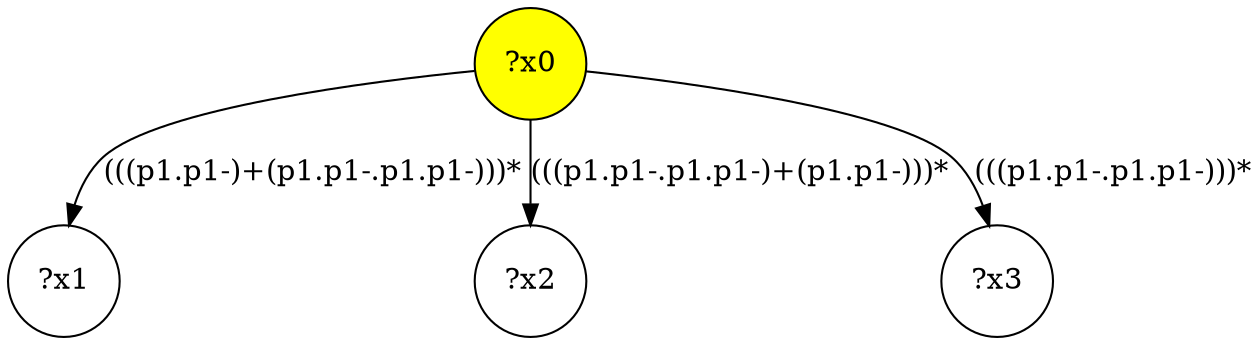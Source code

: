 digraph g {
	x0 [fillcolor="yellow", style="filled," shape=circle, label="?x0"];
	x1 [shape=circle, label="?x1"];
	x0 -> x1 [label="(((p1.p1-)+(p1.p1-.p1.p1-)))*"];
	x2 [shape=circle, label="?x2"];
	x0 -> x2 [label="(((p1.p1-.p1.p1-)+(p1.p1-)))*"];
	x3 [shape=circle, label="?x3"];
	x0 -> x3 [label="(((p1.p1-.p1.p1-)))*"];
}
